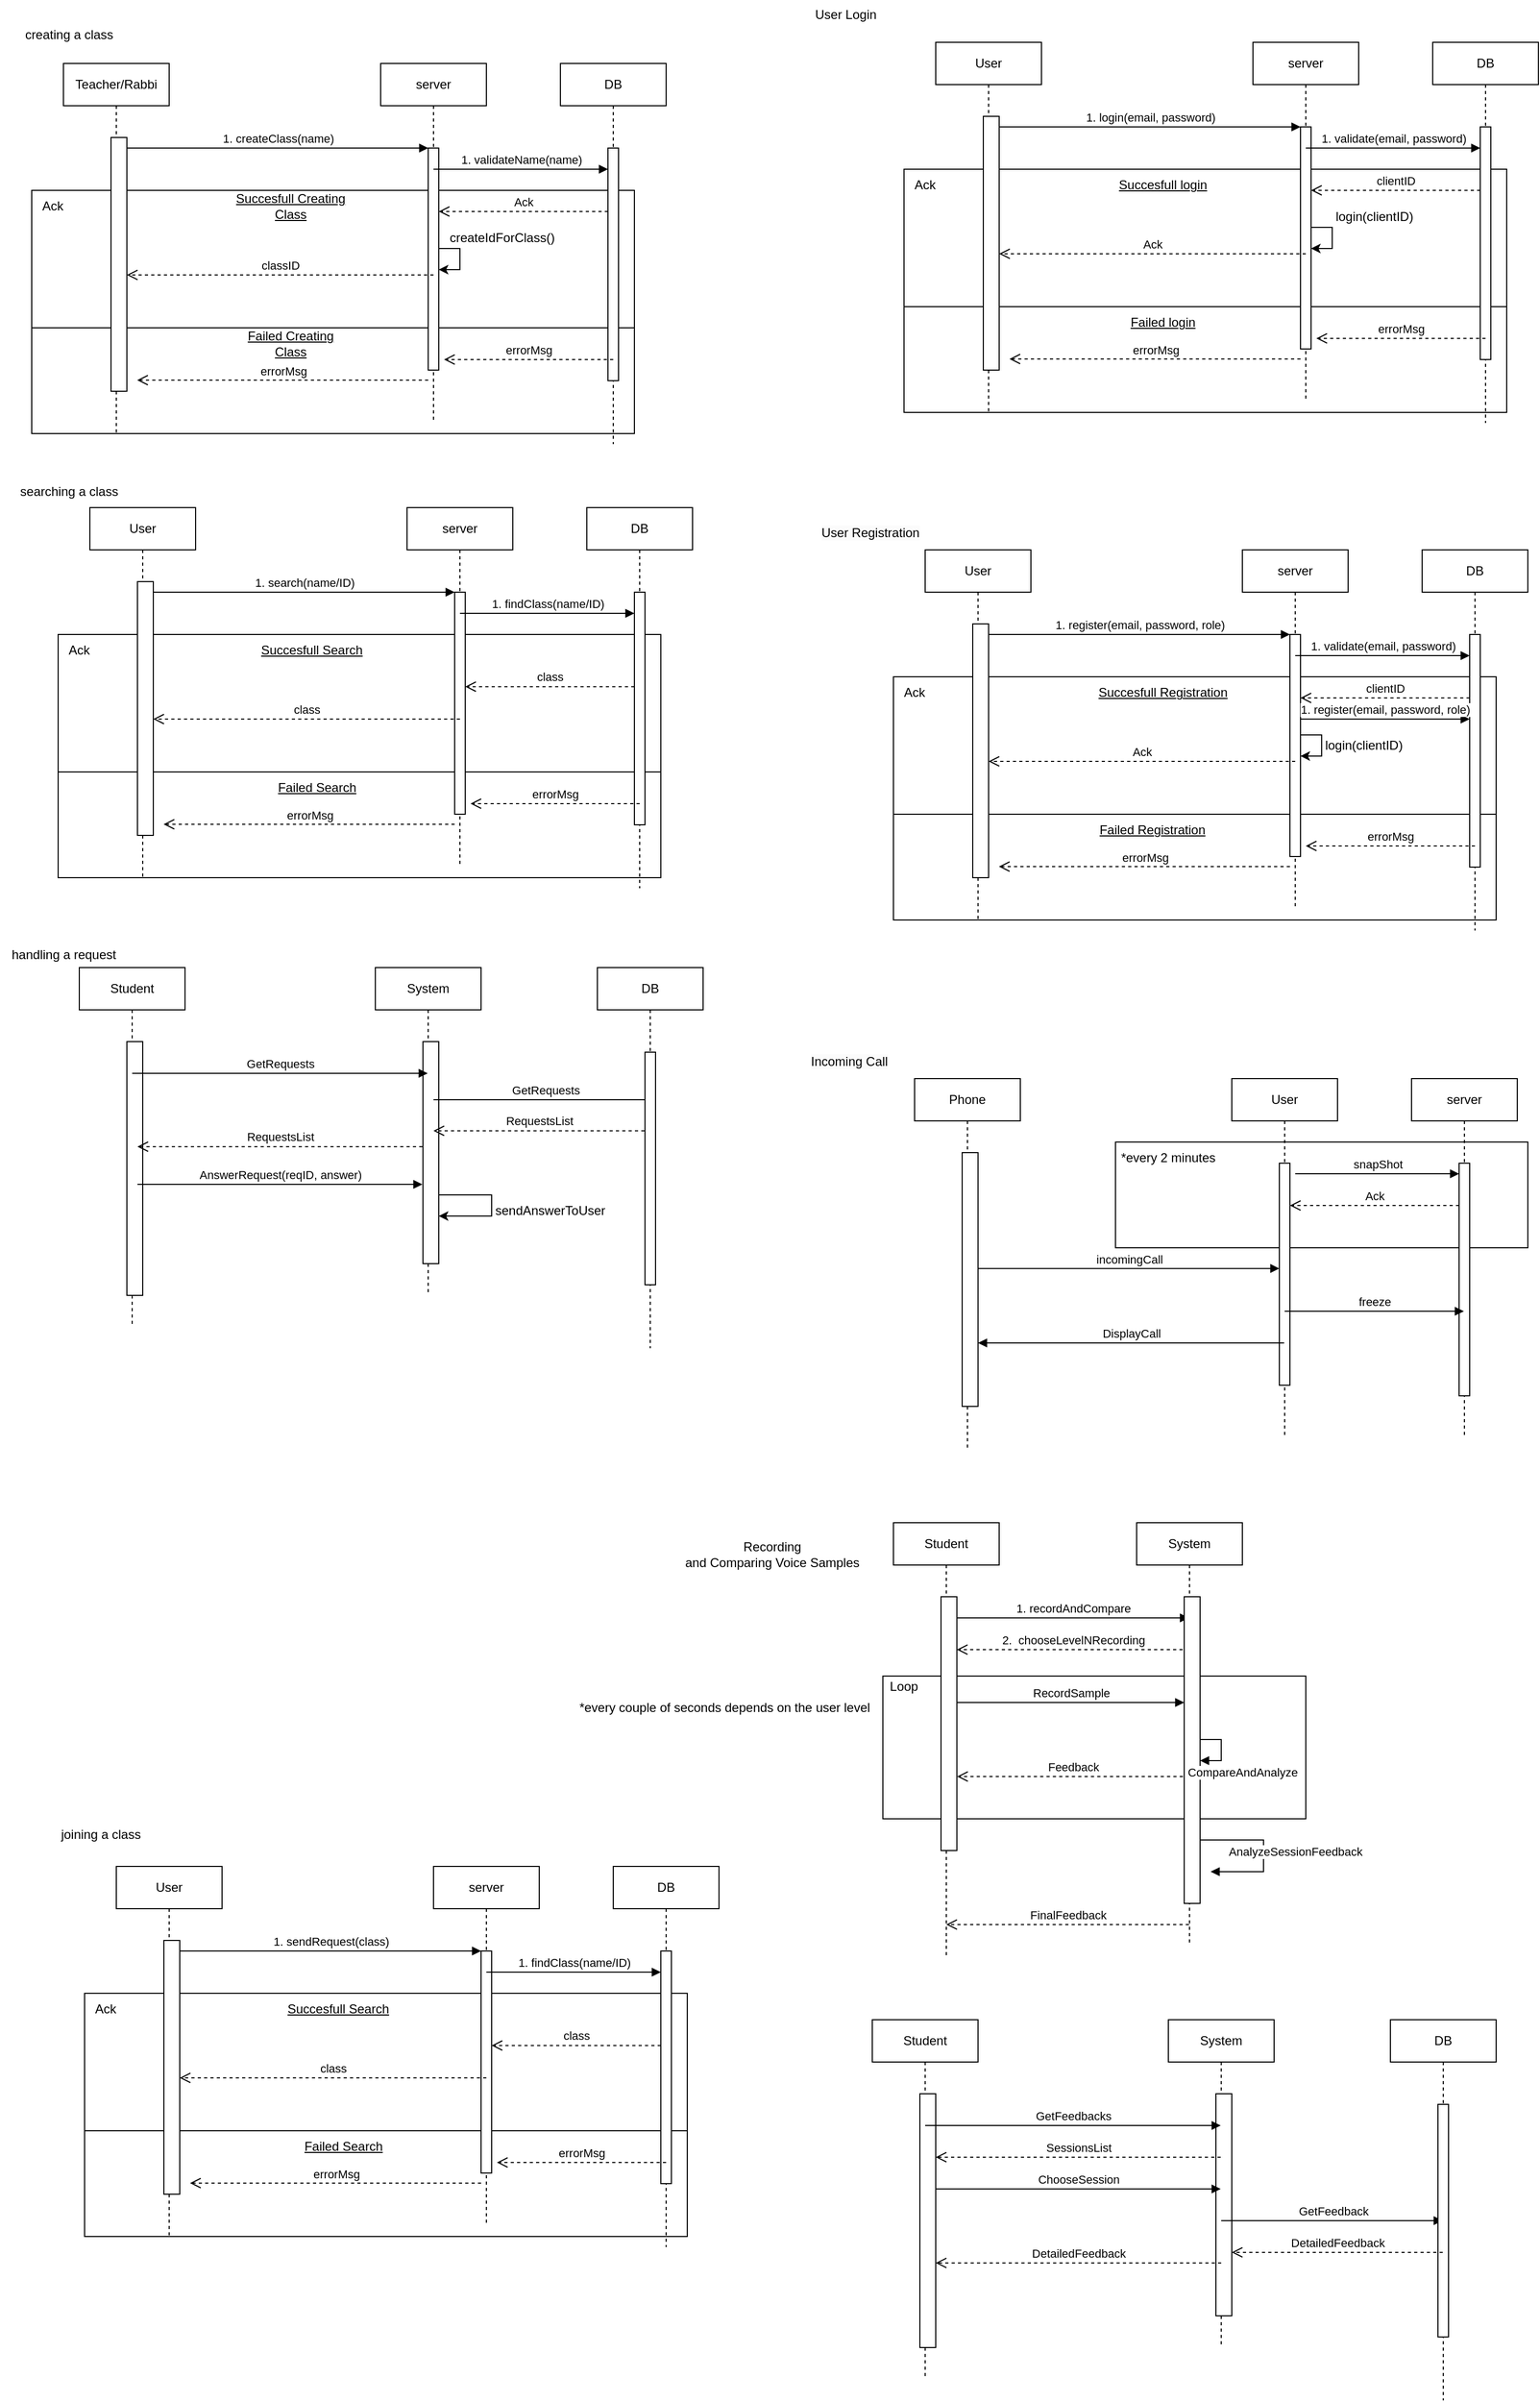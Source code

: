 <mxfile version="23.0.2" type="device">
  <diagram name="Page-1" id="2YBvvXClWsGukQMizWep">
    <mxGraphModel dx="2463" dy="776" grid="1" gridSize="10" guides="1" tooltips="1" connect="1" arrows="1" fold="1" page="1" pageScale="1" pageWidth="850" pageHeight="1100" math="0" shadow="0">
      <root>
        <mxCell id="0" />
        <mxCell id="1" parent="0" />
        <mxCell id="mgE-LHDEuEIPtLl88l7N-12" value="" style="rounded=0;whiteSpace=wrap;html=1;" parent="1" vertex="1">
          <mxGeometry x="-10" y="1585" width="400" height="135" as="geometry" />
        </mxCell>
        <mxCell id="Uiv5kVRZpSyaVhB4euI4-112" value="" style="rounded=0;whiteSpace=wrap;html=1;" parent="1" vertex="1">
          <mxGeometry x="210" y="1080" width="390" height="100" as="geometry" />
        </mxCell>
        <mxCell id="Uiv5kVRZpSyaVhB4euI4-25" value="" style="rounded=0;whiteSpace=wrap;html=1;" parent="1" vertex="1">
          <mxGeometry x="10" y="290" width="570" height="100" as="geometry" />
        </mxCell>
        <mxCell id="Uiv5kVRZpSyaVhB4euI4-23" value="" style="rounded=0;whiteSpace=wrap;html=1;" parent="1" vertex="1">
          <mxGeometry x="10" y="160" width="570" height="130" as="geometry" />
        </mxCell>
        <mxCell id="aM9ryv3xv72pqoxQDRHE-1" value="User" style="shape=umlLifeline;perimeter=lifelinePerimeter;whiteSpace=wrap;html=1;container=0;dropTarget=0;collapsible=0;recursiveResize=0;outlineConnect=0;portConstraint=eastwest;newEdgeStyle={&quot;edgeStyle&quot;:&quot;elbowEdgeStyle&quot;,&quot;elbow&quot;:&quot;vertical&quot;,&quot;curved&quot;:0,&quot;rounded&quot;:0};" parent="1" vertex="1">
          <mxGeometry x="40" y="40" width="100" height="350" as="geometry" />
        </mxCell>
        <mxCell id="aM9ryv3xv72pqoxQDRHE-2" value="" style="html=1;points=[];perimeter=orthogonalPerimeter;outlineConnect=0;targetShapes=umlLifeline;portConstraint=eastwest;newEdgeStyle={&quot;edgeStyle&quot;:&quot;elbowEdgeStyle&quot;,&quot;elbow&quot;:&quot;vertical&quot;,&quot;curved&quot;:0,&quot;rounded&quot;:0};" parent="aM9ryv3xv72pqoxQDRHE-1" vertex="1">
          <mxGeometry x="45" y="70" width="15" height="240" as="geometry" />
        </mxCell>
        <mxCell id="aM9ryv3xv72pqoxQDRHE-5" value="server" style="shape=umlLifeline;perimeter=lifelinePerimeter;whiteSpace=wrap;html=1;container=0;dropTarget=0;collapsible=0;recursiveResize=0;outlineConnect=0;portConstraint=eastwest;newEdgeStyle={&quot;edgeStyle&quot;:&quot;elbowEdgeStyle&quot;,&quot;elbow&quot;:&quot;vertical&quot;,&quot;curved&quot;:0,&quot;rounded&quot;:0};" parent="1" vertex="1">
          <mxGeometry x="340" y="40" width="100" height="340" as="geometry" />
        </mxCell>
        <mxCell id="aM9ryv3xv72pqoxQDRHE-6" value="" style="html=1;points=[];perimeter=orthogonalPerimeter;outlineConnect=0;targetShapes=umlLifeline;portConstraint=eastwest;newEdgeStyle={&quot;edgeStyle&quot;:&quot;elbowEdgeStyle&quot;,&quot;elbow&quot;:&quot;vertical&quot;,&quot;curved&quot;:0,&quot;rounded&quot;:0};" parent="aM9ryv3xv72pqoxQDRHE-5" vertex="1">
          <mxGeometry x="45" y="80" width="10" height="210" as="geometry" />
        </mxCell>
        <mxCell id="Uiv5kVRZpSyaVhB4euI4-7" value="" style="endArrow=classic;html=1;rounded=0;" parent="aM9ryv3xv72pqoxQDRHE-5" source="aM9ryv3xv72pqoxQDRHE-6" target="aM9ryv3xv72pqoxQDRHE-6" edge="1">
          <mxGeometry width="50" height="50" relative="1" as="geometry">
            <mxPoint x="40" y="170" as="sourcePoint" />
            <mxPoint x="90" y="120" as="targetPoint" />
          </mxGeometry>
        </mxCell>
        <mxCell id="aM9ryv3xv72pqoxQDRHE-7" value="1. login(email, password)" style="html=1;verticalAlign=bottom;endArrow=block;edgeStyle=elbowEdgeStyle;elbow=vertical;curved=0;rounded=0;" parent="1" source="aM9ryv3xv72pqoxQDRHE-2" target="aM9ryv3xv72pqoxQDRHE-6" edge="1">
          <mxGeometry relative="1" as="geometry">
            <mxPoint x="195" y="130" as="sourcePoint" />
            <Array as="points">
              <mxPoint x="180" y="120" />
            </Array>
          </mxGeometry>
        </mxCell>
        <mxCell id="aM9ryv3xv72pqoxQDRHE-8" value="Ack" style="html=1;verticalAlign=bottom;endArrow=open;dashed=1;endSize=8;edgeStyle=elbowEdgeStyle;elbow=vertical;curved=0;rounded=0;" parent="1" edge="1">
          <mxGeometry relative="1" as="geometry">
            <mxPoint x="100" y="240" as="targetPoint" />
            <Array as="points">
              <mxPoint x="195" y="240" />
            </Array>
            <mxPoint x="390" y="240" as="sourcePoint" />
          </mxGeometry>
        </mxCell>
        <mxCell id="Uiv5kVRZpSyaVhB4euI4-1" value="User Login" style="text;strokeColor=none;fillColor=none;spacingLeft=4;spacingRight=4;overflow=hidden;rotatable=0;points=[[0,0.5],[1,0.5]];portConstraint=eastwest;fontSize=12;whiteSpace=wrap;html=1;" parent="1" vertex="1">
          <mxGeometry x="-80" width="80" height="30" as="geometry" />
        </mxCell>
        <mxCell id="Uiv5kVRZpSyaVhB4euI4-2" value="DB" style="shape=umlLifeline;perimeter=lifelinePerimeter;whiteSpace=wrap;html=1;container=0;dropTarget=0;collapsible=0;recursiveResize=0;outlineConnect=0;portConstraint=eastwest;newEdgeStyle={&quot;edgeStyle&quot;:&quot;elbowEdgeStyle&quot;,&quot;elbow&quot;:&quot;vertical&quot;,&quot;curved&quot;:0,&quot;rounded&quot;:0};" parent="1" vertex="1">
          <mxGeometry x="510" y="40" width="100" height="360" as="geometry" />
        </mxCell>
        <mxCell id="Uiv5kVRZpSyaVhB4euI4-3" value="" style="html=1;points=[];perimeter=orthogonalPerimeter;outlineConnect=0;targetShapes=umlLifeline;portConstraint=eastwest;newEdgeStyle={&quot;edgeStyle&quot;:&quot;elbowEdgeStyle&quot;,&quot;elbow&quot;:&quot;vertical&quot;,&quot;curved&quot;:0,&quot;rounded&quot;:0};" parent="Uiv5kVRZpSyaVhB4euI4-2" vertex="1">
          <mxGeometry x="45" y="80" width="10" height="220" as="geometry" />
        </mxCell>
        <mxCell id="Uiv5kVRZpSyaVhB4euI4-4" value="1. validate(email, password)" style="html=1;verticalAlign=bottom;endArrow=block;edgeStyle=elbowEdgeStyle;elbow=vertical;curved=0;rounded=0;" parent="1" source="aM9ryv3xv72pqoxQDRHE-5" target="Uiv5kVRZpSyaVhB4euI4-3" edge="1">
          <mxGeometry relative="1" as="geometry">
            <mxPoint x="410" y="140" as="sourcePoint" />
            <Array as="points">
              <mxPoint x="495" y="140" />
            </Array>
            <mxPoint x="700" y="140" as="targetPoint" />
          </mxGeometry>
        </mxCell>
        <mxCell id="Uiv5kVRZpSyaVhB4euI4-8" value="login(clientID)" style="text;html=1;strokeColor=none;fillColor=none;align=center;verticalAlign=middle;whiteSpace=wrap;rounded=0;" parent="1" vertex="1">
          <mxGeometry x="425" y="190" width="60" height="30" as="geometry" />
        </mxCell>
        <mxCell id="Uiv5kVRZpSyaVhB4euI4-9" value="clientID" style="html=1;verticalAlign=bottom;endArrow=open;dashed=1;endSize=8;edgeStyle=elbowEdgeStyle;elbow=vertical;curved=0;rounded=0;" parent="1" source="Uiv5kVRZpSyaVhB4euI4-3" target="aM9ryv3xv72pqoxQDRHE-6" edge="1">
          <mxGeometry relative="1" as="geometry">
            <mxPoint x="645" y="180" as="targetPoint" />
            <Array as="points">
              <mxPoint x="440" y="180" />
            </Array>
            <mxPoint x="360" y="180" as="sourcePoint" />
          </mxGeometry>
        </mxCell>
        <mxCell id="Uiv5kVRZpSyaVhB4euI4-24" value="Ack" style="text;html=1;strokeColor=none;fillColor=none;align=center;verticalAlign=middle;whiteSpace=wrap;rounded=0;" parent="1" vertex="1">
          <mxGeometry y="160" width="60" height="30" as="geometry" />
        </mxCell>
        <mxCell id="Uiv5kVRZpSyaVhB4euI4-26" value="&lt;u&gt;Succesfull login&lt;/u&gt;" style="text;html=1;strokeColor=none;fillColor=none;align=center;verticalAlign=middle;whiteSpace=wrap;rounded=0;" parent="1" vertex="1">
          <mxGeometry x="200" y="160" width="110" height="30" as="geometry" />
        </mxCell>
        <mxCell id="Uiv5kVRZpSyaVhB4euI4-27" value="&lt;u&gt;Failed login&lt;/u&gt;" style="text;html=1;strokeColor=none;fillColor=none;align=center;verticalAlign=middle;whiteSpace=wrap;rounded=0;" parent="1" vertex="1">
          <mxGeometry x="200" y="290" width="110" height="30" as="geometry" />
        </mxCell>
        <mxCell id="Uiv5kVRZpSyaVhB4euI4-28" value="errorMsg" style="html=1;verticalAlign=bottom;endArrow=open;dashed=1;endSize=8;edgeStyle=elbowEdgeStyle;elbow=vertical;curved=0;rounded=0;" parent="1" edge="1">
          <mxGeometry relative="1" as="geometry">
            <mxPoint x="400" y="320" as="targetPoint" />
            <Array as="points">
              <mxPoint x="445" y="320" />
            </Array>
            <mxPoint x="560" y="320" as="sourcePoint" />
          </mxGeometry>
        </mxCell>
        <mxCell id="Uiv5kVRZpSyaVhB4euI4-29" value="errorMsg" style="html=1;verticalAlign=bottom;endArrow=open;dashed=1;endSize=8;edgeStyle=elbowEdgeStyle;elbow=vertical;curved=0;rounded=0;entryX=0.175;entryY=0.495;entryDx=0;entryDy=0;entryPerimeter=0;" parent="1" target="Uiv5kVRZpSyaVhB4euI4-25" edge="1">
          <mxGeometry relative="1" as="geometry">
            <mxPoint x="225" y="339.5" as="targetPoint" />
            <Array as="points">
              <mxPoint x="270" y="339.5" />
            </Array>
            <mxPoint x="385" y="339.5" as="sourcePoint" />
          </mxGeometry>
        </mxCell>
        <mxCell id="Uiv5kVRZpSyaVhB4euI4-49" value="" style="rounded=0;whiteSpace=wrap;html=1;" parent="1" vertex="1">
          <mxGeometry y="770" width="570" height="100" as="geometry" />
        </mxCell>
        <mxCell id="Uiv5kVRZpSyaVhB4euI4-50" value="" style="rounded=0;whiteSpace=wrap;html=1;" parent="1" vertex="1">
          <mxGeometry y="640" width="570" height="130" as="geometry" />
        </mxCell>
        <mxCell id="Uiv5kVRZpSyaVhB4euI4-51" value="User" style="shape=umlLifeline;perimeter=lifelinePerimeter;whiteSpace=wrap;html=1;container=0;dropTarget=0;collapsible=0;recursiveResize=0;outlineConnect=0;portConstraint=eastwest;newEdgeStyle={&quot;edgeStyle&quot;:&quot;elbowEdgeStyle&quot;,&quot;elbow&quot;:&quot;vertical&quot;,&quot;curved&quot;:0,&quot;rounded&quot;:0};" parent="1" vertex="1">
          <mxGeometry x="30" y="520" width="100" height="350" as="geometry" />
        </mxCell>
        <mxCell id="Uiv5kVRZpSyaVhB4euI4-52" value="" style="html=1;points=[];perimeter=orthogonalPerimeter;outlineConnect=0;targetShapes=umlLifeline;portConstraint=eastwest;newEdgeStyle={&quot;edgeStyle&quot;:&quot;elbowEdgeStyle&quot;,&quot;elbow&quot;:&quot;vertical&quot;,&quot;curved&quot;:0,&quot;rounded&quot;:0};" parent="Uiv5kVRZpSyaVhB4euI4-51" vertex="1">
          <mxGeometry x="45" y="70" width="15" height="240" as="geometry" />
        </mxCell>
        <mxCell id="Uiv5kVRZpSyaVhB4euI4-53" value="server" style="shape=umlLifeline;perimeter=lifelinePerimeter;whiteSpace=wrap;html=1;container=0;dropTarget=0;collapsible=0;recursiveResize=0;outlineConnect=0;portConstraint=eastwest;newEdgeStyle={&quot;edgeStyle&quot;:&quot;elbowEdgeStyle&quot;,&quot;elbow&quot;:&quot;vertical&quot;,&quot;curved&quot;:0,&quot;rounded&quot;:0};" parent="1" vertex="1">
          <mxGeometry x="330" y="520" width="100" height="340" as="geometry" />
        </mxCell>
        <mxCell id="Uiv5kVRZpSyaVhB4euI4-54" value="" style="html=1;points=[];perimeter=orthogonalPerimeter;outlineConnect=0;targetShapes=umlLifeline;portConstraint=eastwest;newEdgeStyle={&quot;edgeStyle&quot;:&quot;elbowEdgeStyle&quot;,&quot;elbow&quot;:&quot;vertical&quot;,&quot;curved&quot;:0,&quot;rounded&quot;:0};" parent="Uiv5kVRZpSyaVhB4euI4-53" vertex="1">
          <mxGeometry x="45" y="80" width="10" height="210" as="geometry" />
        </mxCell>
        <mxCell id="Uiv5kVRZpSyaVhB4euI4-55" value="" style="endArrow=classic;html=1;rounded=0;" parent="Uiv5kVRZpSyaVhB4euI4-53" source="Uiv5kVRZpSyaVhB4euI4-54" target="Uiv5kVRZpSyaVhB4euI4-54" edge="1">
          <mxGeometry width="50" height="50" relative="1" as="geometry">
            <mxPoint x="40" y="170" as="sourcePoint" />
            <mxPoint x="90" y="120" as="targetPoint" />
          </mxGeometry>
        </mxCell>
        <mxCell id="Uiv5kVRZpSyaVhB4euI4-56" value="1. register(email, password, role)" style="html=1;verticalAlign=bottom;endArrow=block;edgeStyle=elbowEdgeStyle;elbow=vertical;curved=0;rounded=0;" parent="1" source="Uiv5kVRZpSyaVhB4euI4-52" target="Uiv5kVRZpSyaVhB4euI4-54" edge="1">
          <mxGeometry relative="1" as="geometry">
            <mxPoint x="185" y="610" as="sourcePoint" />
            <Array as="points">
              <mxPoint x="170" y="600" />
            </Array>
          </mxGeometry>
        </mxCell>
        <mxCell id="Uiv5kVRZpSyaVhB4euI4-57" value="Ack" style="html=1;verticalAlign=bottom;endArrow=open;dashed=1;endSize=8;edgeStyle=elbowEdgeStyle;elbow=vertical;curved=0;rounded=0;" parent="1" edge="1">
          <mxGeometry relative="1" as="geometry">
            <mxPoint x="90" y="720" as="targetPoint" />
            <Array as="points">
              <mxPoint x="185" y="720" />
            </Array>
            <mxPoint x="380" y="720" as="sourcePoint" />
          </mxGeometry>
        </mxCell>
        <mxCell id="Uiv5kVRZpSyaVhB4euI4-58" value="DB" style="shape=umlLifeline;perimeter=lifelinePerimeter;whiteSpace=wrap;html=1;container=0;dropTarget=0;collapsible=0;recursiveResize=0;outlineConnect=0;portConstraint=eastwest;newEdgeStyle={&quot;edgeStyle&quot;:&quot;elbowEdgeStyle&quot;,&quot;elbow&quot;:&quot;vertical&quot;,&quot;curved&quot;:0,&quot;rounded&quot;:0};" parent="1" vertex="1">
          <mxGeometry x="500" y="520" width="100" height="360" as="geometry" />
        </mxCell>
        <mxCell id="Uiv5kVRZpSyaVhB4euI4-59" value="" style="html=1;points=[];perimeter=orthogonalPerimeter;outlineConnect=0;targetShapes=umlLifeline;portConstraint=eastwest;newEdgeStyle={&quot;edgeStyle&quot;:&quot;elbowEdgeStyle&quot;,&quot;elbow&quot;:&quot;vertical&quot;,&quot;curved&quot;:0,&quot;rounded&quot;:0};" parent="Uiv5kVRZpSyaVhB4euI4-58" vertex="1">
          <mxGeometry x="45" y="80" width="10" height="220" as="geometry" />
        </mxCell>
        <mxCell id="Uiv5kVRZpSyaVhB4euI4-60" value="1. validate(email, password)" style="html=1;verticalAlign=bottom;endArrow=block;edgeStyle=elbowEdgeStyle;elbow=vertical;curved=0;rounded=0;" parent="1" source="Uiv5kVRZpSyaVhB4euI4-53" target="Uiv5kVRZpSyaVhB4euI4-59" edge="1">
          <mxGeometry relative="1" as="geometry">
            <mxPoint x="400" y="620" as="sourcePoint" />
            <Array as="points">
              <mxPoint x="485" y="620" />
            </Array>
            <mxPoint x="690" y="620" as="targetPoint" />
          </mxGeometry>
        </mxCell>
        <mxCell id="Uiv5kVRZpSyaVhB4euI4-61" value="login(clientID)" style="text;html=1;strokeColor=none;fillColor=none;align=center;verticalAlign=middle;whiteSpace=wrap;rounded=0;" parent="1" vertex="1">
          <mxGeometry x="415" y="690" width="60" height="30" as="geometry" />
        </mxCell>
        <mxCell id="Uiv5kVRZpSyaVhB4euI4-62" value="clientID" style="html=1;verticalAlign=bottom;endArrow=open;dashed=1;endSize=8;edgeStyle=elbowEdgeStyle;elbow=vertical;curved=0;rounded=0;" parent="1" source="Uiv5kVRZpSyaVhB4euI4-59" target="Uiv5kVRZpSyaVhB4euI4-54" edge="1">
          <mxGeometry relative="1" as="geometry">
            <mxPoint x="635" y="660" as="targetPoint" />
            <Array as="points">
              <mxPoint x="430" y="660" />
            </Array>
            <mxPoint x="350" y="660" as="sourcePoint" />
          </mxGeometry>
        </mxCell>
        <mxCell id="Uiv5kVRZpSyaVhB4euI4-63" value="Ack" style="text;html=1;strokeColor=none;fillColor=none;align=center;verticalAlign=middle;whiteSpace=wrap;rounded=0;" parent="1" vertex="1">
          <mxGeometry x="-10" y="640" width="60" height="30" as="geometry" />
        </mxCell>
        <mxCell id="Uiv5kVRZpSyaVhB4euI4-64" value="&lt;u&gt;Succesfull Registration&lt;/u&gt;" style="text;html=1;strokeColor=none;fillColor=none;align=center;verticalAlign=middle;whiteSpace=wrap;rounded=0;" parent="1" vertex="1">
          <mxGeometry x="190" y="640" width="130" height="30" as="geometry" />
        </mxCell>
        <mxCell id="Uiv5kVRZpSyaVhB4euI4-65" value="&lt;u&gt;Failed&amp;nbsp;&lt;/u&gt;&lt;u style=&quot;border-color: var(--border-color);&quot;&gt;Registration&lt;/u&gt;" style="text;html=1;strokeColor=none;fillColor=none;align=center;verticalAlign=middle;whiteSpace=wrap;rounded=0;" parent="1" vertex="1">
          <mxGeometry x="190" y="770" width="110" height="30" as="geometry" />
        </mxCell>
        <mxCell id="Uiv5kVRZpSyaVhB4euI4-66" value="errorMsg" style="html=1;verticalAlign=bottom;endArrow=open;dashed=1;endSize=8;edgeStyle=elbowEdgeStyle;elbow=vertical;curved=0;rounded=0;" parent="1" edge="1">
          <mxGeometry relative="1" as="geometry">
            <mxPoint x="390" y="800" as="targetPoint" />
            <Array as="points">
              <mxPoint x="435" y="800" />
            </Array>
            <mxPoint x="550" y="800" as="sourcePoint" />
          </mxGeometry>
        </mxCell>
        <mxCell id="Uiv5kVRZpSyaVhB4euI4-67" value="errorMsg" style="html=1;verticalAlign=bottom;endArrow=open;dashed=1;endSize=8;edgeStyle=elbowEdgeStyle;elbow=vertical;curved=0;rounded=0;entryX=0.175;entryY=0.495;entryDx=0;entryDy=0;entryPerimeter=0;" parent="1" target="Uiv5kVRZpSyaVhB4euI4-49" edge="1">
          <mxGeometry relative="1" as="geometry">
            <mxPoint x="215" y="819.5" as="targetPoint" />
            <Array as="points">
              <mxPoint x="260" y="819.5" />
            </Array>
            <mxPoint x="375" y="819.5" as="sourcePoint" />
          </mxGeometry>
        </mxCell>
        <mxCell id="Uiv5kVRZpSyaVhB4euI4-68" value="&lt;span style=&quot;color: rgb(0, 0, 0); font-family: Helvetica; font-size: 12px; font-style: normal; font-variant-ligatures: normal; font-variant-caps: normal; font-weight: 400; letter-spacing: normal; orphans: 2; text-align: left; text-indent: 0px; text-transform: none; widows: 2; word-spacing: 0px; -webkit-text-stroke-width: 0px; background-color: rgb(251, 251, 251); text-decoration-thickness: initial; text-decoration-style: initial; text-decoration-color: initial; float: none; display: inline !important;&quot;&gt;User Registration&lt;/span&gt;" style="text;whiteSpace=wrap;html=1;" parent="1" vertex="1">
          <mxGeometry x="-70" y="490" width="110" height="40" as="geometry" />
        </mxCell>
        <mxCell id="Uiv5kVRZpSyaVhB4euI4-69" value="1. register(email, password, role)" style="html=1;verticalAlign=bottom;endArrow=block;edgeStyle=elbowEdgeStyle;elbow=vertical;curved=0;rounded=0;" parent="1" source="Uiv5kVRZpSyaVhB4euI4-54" target="Uiv5kVRZpSyaVhB4euI4-59" edge="1">
          <mxGeometry relative="1" as="geometry">
            <mxPoint x="410" y="680" as="sourcePoint" />
            <Array as="points">
              <mxPoint x="460" y="680" />
            </Array>
            <mxPoint x="520" y="680" as="targetPoint" />
          </mxGeometry>
        </mxCell>
        <mxCell id="Uiv5kVRZpSyaVhB4euI4-93" value="Phone" style="shape=umlLifeline;perimeter=lifelinePerimeter;whiteSpace=wrap;html=1;container=0;dropTarget=0;collapsible=0;recursiveResize=0;outlineConnect=0;portConstraint=eastwest;newEdgeStyle={&quot;edgeStyle&quot;:&quot;elbowEdgeStyle&quot;,&quot;elbow&quot;:&quot;vertical&quot;,&quot;curved&quot;:0,&quot;rounded&quot;:0};" parent="1" vertex="1">
          <mxGeometry x="20" y="1020" width="100" height="350" as="geometry" />
        </mxCell>
        <mxCell id="Uiv5kVRZpSyaVhB4euI4-94" value="" style="html=1;points=[];perimeter=orthogonalPerimeter;outlineConnect=0;targetShapes=umlLifeline;portConstraint=eastwest;newEdgeStyle={&quot;edgeStyle&quot;:&quot;elbowEdgeStyle&quot;,&quot;elbow&quot;:&quot;vertical&quot;,&quot;curved&quot;:0,&quot;rounded&quot;:0};" parent="Uiv5kVRZpSyaVhB4euI4-93" vertex="1">
          <mxGeometry x="45" y="70" width="15" height="240" as="geometry" />
        </mxCell>
        <mxCell id="Uiv5kVRZpSyaVhB4euI4-95" value="User" style="shape=umlLifeline;perimeter=lifelinePerimeter;whiteSpace=wrap;html=1;container=0;dropTarget=0;collapsible=0;recursiveResize=0;outlineConnect=0;portConstraint=eastwest;newEdgeStyle={&quot;edgeStyle&quot;:&quot;elbowEdgeStyle&quot;,&quot;elbow&quot;:&quot;vertical&quot;,&quot;curved&quot;:0,&quot;rounded&quot;:0};" parent="1" vertex="1">
          <mxGeometry x="320" y="1020" width="100" height="340" as="geometry" />
        </mxCell>
        <mxCell id="Uiv5kVRZpSyaVhB4euI4-96" value="" style="html=1;points=[];perimeter=orthogonalPerimeter;outlineConnect=0;targetShapes=umlLifeline;portConstraint=eastwest;newEdgeStyle={&quot;edgeStyle&quot;:&quot;elbowEdgeStyle&quot;,&quot;elbow&quot;:&quot;vertical&quot;,&quot;curved&quot;:0,&quot;rounded&quot;:0};" parent="Uiv5kVRZpSyaVhB4euI4-95" vertex="1">
          <mxGeometry x="45" y="80" width="10" height="210" as="geometry" />
        </mxCell>
        <mxCell id="Uiv5kVRZpSyaVhB4euI4-98" value="incomingCall" style="html=1;verticalAlign=bottom;endArrow=block;edgeStyle=elbowEdgeStyle;elbow=vertical;curved=0;rounded=0;" parent="1" edge="1">
          <mxGeometry relative="1" as="geometry">
            <mxPoint x="80" y="1199.58" as="sourcePoint" />
            <Array as="points">
              <mxPoint x="160" y="1199.58" />
            </Array>
            <mxPoint x="365" y="1199.58" as="targetPoint" />
            <mxPoint as="offset" />
          </mxGeometry>
        </mxCell>
        <mxCell id="Uiv5kVRZpSyaVhB4euI4-100" value="server" style="shape=umlLifeline;perimeter=lifelinePerimeter;whiteSpace=wrap;html=1;container=0;dropTarget=0;collapsible=0;recursiveResize=0;outlineConnect=0;portConstraint=eastwest;newEdgeStyle={&quot;edgeStyle&quot;:&quot;elbowEdgeStyle&quot;,&quot;elbow&quot;:&quot;vertical&quot;,&quot;curved&quot;:0,&quot;rounded&quot;:0};" parent="1" vertex="1">
          <mxGeometry x="490" y="1020" width="100" height="340" as="geometry" />
        </mxCell>
        <mxCell id="Uiv5kVRZpSyaVhB4euI4-101" value="" style="html=1;points=[];perimeter=orthogonalPerimeter;outlineConnect=0;targetShapes=umlLifeline;portConstraint=eastwest;newEdgeStyle={&quot;edgeStyle&quot;:&quot;elbowEdgeStyle&quot;,&quot;elbow&quot;:&quot;vertical&quot;,&quot;curved&quot;:0,&quot;rounded&quot;:0};" parent="Uiv5kVRZpSyaVhB4euI4-100" vertex="1">
          <mxGeometry x="45" y="80" width="10" height="220" as="geometry" />
        </mxCell>
        <mxCell id="Uiv5kVRZpSyaVhB4euI4-110" value="&lt;span style=&quot;color: rgb(0, 0, 0); font-family: Helvetica; font-size: 12px; font-style: normal; font-variant-ligatures: normal; font-variant-caps: normal; font-weight: 400; letter-spacing: normal; orphans: 2; text-align: left; text-indent: 0px; text-transform: none; widows: 2; word-spacing: 0px; -webkit-text-stroke-width: 0px; background-color: rgb(251, 251, 251); text-decoration-thickness: initial; text-decoration-style: initial; text-decoration-color: initial; float: none; display: inline !important;&quot;&gt;Incoming Call&lt;/span&gt;" style="text;whiteSpace=wrap;html=1;" parent="1" vertex="1">
          <mxGeometry x="-80" y="990" width="110" height="40" as="geometry" />
        </mxCell>
        <mxCell id="Uiv5kVRZpSyaVhB4euI4-113" value="*every 2 minutes" style="text;html=1;strokeColor=none;fillColor=none;align=center;verticalAlign=middle;whiteSpace=wrap;rounded=0;" parent="1" vertex="1">
          <mxGeometry x="210" y="1080" width="100" height="30" as="geometry" />
        </mxCell>
        <mxCell id="Uiv5kVRZpSyaVhB4euI4-114" value="snapShot" style="html=1;verticalAlign=bottom;endArrow=block;edgeStyle=elbowEdgeStyle;elbow=vertical;curved=0;rounded=0;" parent="1" target="Uiv5kVRZpSyaVhB4euI4-101" edge="1">
          <mxGeometry relative="1" as="geometry">
            <mxPoint x="380" y="1110" as="sourcePoint" />
            <Array as="points">
              <mxPoint x="535" y="1110" />
            </Array>
            <mxPoint x="740" y="1110" as="targetPoint" />
            <mxPoint as="offset" />
          </mxGeometry>
        </mxCell>
        <mxCell id="Uiv5kVRZpSyaVhB4euI4-115" value="Ack" style="html=1;verticalAlign=bottom;endArrow=open;dashed=1;endSize=8;edgeStyle=elbowEdgeStyle;elbow=vertical;curved=0;rounded=0;" parent="1" source="Uiv5kVRZpSyaVhB4euI4-101" target="Uiv5kVRZpSyaVhB4euI4-96" edge="1">
          <mxGeometry relative="1" as="geometry">
            <mxPoint x="252.38" y="1140" as="targetPoint" />
            <Array as="points">
              <mxPoint x="412.63" y="1140" />
            </Array>
            <mxPoint x="527.63" y="1140" as="sourcePoint" />
          </mxGeometry>
        </mxCell>
        <mxCell id="Uiv5kVRZpSyaVhB4euI4-116" value="freeze" style="html=1;verticalAlign=bottom;endArrow=block;edgeStyle=elbowEdgeStyle;elbow=vertical;curved=0;rounded=0;" parent="1" source="Uiv5kVRZpSyaVhB4euI4-95" target="Uiv5kVRZpSyaVhB4euI4-100" edge="1">
          <mxGeometry relative="1" as="geometry">
            <mxPoint x="397.5" y="1240" as="sourcePoint" />
            <Array as="points">
              <mxPoint x="477.5" y="1240" />
            </Array>
            <mxPoint x="682.5" y="1240" as="targetPoint" />
            <mxPoint as="offset" />
          </mxGeometry>
        </mxCell>
        <mxCell id="Uiv5kVRZpSyaVhB4euI4-117" value="DisplayCall" style="html=1;verticalAlign=bottom;endArrow=block;edgeStyle=elbowEdgeStyle;elbow=vertical;curved=0;rounded=0;" parent="1" source="Uiv5kVRZpSyaVhB4euI4-95" target="Uiv5kVRZpSyaVhB4euI4-94" edge="1">
          <mxGeometry relative="1" as="geometry">
            <mxPoint x="70" y="1400" as="sourcePoint" />
            <Array as="points">
              <mxPoint x="210" y="1270" />
            </Array>
            <mxPoint x="355" y="1400" as="targetPoint" />
            <mxPoint as="offset" />
          </mxGeometry>
        </mxCell>
        <mxCell id="mgE-LHDEuEIPtLl88l7N-8" value="1. recordAndCompare" style="html=1;verticalAlign=bottom;endArrow=block;curved=0;rounded=0;" parent="1" edge="1">
          <mxGeometry width="80" relative="1" as="geometry">
            <mxPoint x="60" y="1530" as="sourcePoint" />
            <mxPoint x="279.5" y="1530" as="targetPoint" />
          </mxGeometry>
        </mxCell>
        <mxCell id="mgE-LHDEuEIPtLl88l7N-10" value="2.&amp;nbsp; chooseLevelNRecording" style="html=1;verticalAlign=bottom;endArrow=open;dashed=1;endSize=8;curved=0;rounded=0;" parent="1" edge="1">
          <mxGeometry relative="1" as="geometry">
            <mxPoint x="279.5" y="1560" as="sourcePoint" />
            <mxPoint x="60" y="1560" as="targetPoint" />
          </mxGeometry>
        </mxCell>
        <mxCell id="mgE-LHDEuEIPtLl88l7N-13" value="Loop" style="text;html=1;strokeColor=none;fillColor=none;align=center;verticalAlign=middle;whiteSpace=wrap;rounded=0;" parent="1" vertex="1">
          <mxGeometry x="-20" y="1580" width="60" height="30" as="geometry" />
        </mxCell>
        <mxCell id="mgE-LHDEuEIPtLl88l7N-14" value="RecordSample" style="html=1;verticalAlign=bottom;endArrow=block;curved=0;rounded=0;" parent="1" edge="1">
          <mxGeometry width="80" relative="1" as="geometry">
            <mxPoint x="60" y="1610" as="sourcePoint" />
            <mxPoint x="275" y="1610" as="targetPoint" />
          </mxGeometry>
        </mxCell>
        <mxCell id="mgE-LHDEuEIPtLl88l7N-16" value="Feedback" style="html=1;verticalAlign=bottom;endArrow=open;dashed=1;endSize=8;curved=0;rounded=0;" parent="1" edge="1">
          <mxGeometry relative="1" as="geometry">
            <mxPoint x="279.75" y="1680" as="sourcePoint" />
            <mxPoint x="60.25" y="1680" as="targetPoint" />
          </mxGeometry>
        </mxCell>
        <mxCell id="mgE-LHDEuEIPtLl88l7N-3" value="System" style="shape=umlLifeline;perimeter=lifelinePerimeter;whiteSpace=wrap;html=1;container=0;dropTarget=0;collapsible=0;recursiveResize=0;outlineConnect=0;portConstraint=eastwest;newEdgeStyle={&quot;edgeStyle&quot;:&quot;elbowEdgeStyle&quot;,&quot;elbow&quot;:&quot;vertical&quot;,&quot;curved&quot;:0,&quot;rounded&quot;:0};" parent="1" vertex="1">
          <mxGeometry x="230" y="1440" width="100" height="400" as="geometry" />
        </mxCell>
        <mxCell id="mgE-LHDEuEIPtLl88l7N-4" value="" style="html=1;points=[];perimeter=orthogonalPerimeter;outlineConnect=0;targetShapes=umlLifeline;portConstraint=eastwest;newEdgeStyle={&quot;edgeStyle&quot;:&quot;elbowEdgeStyle&quot;,&quot;elbow&quot;:&quot;vertical&quot;,&quot;curved&quot;:0,&quot;rounded&quot;:0};" parent="mgE-LHDEuEIPtLl88l7N-3" vertex="1">
          <mxGeometry x="45" y="70" width="15" height="290" as="geometry" />
        </mxCell>
        <mxCell id="mgE-LHDEuEIPtLl88l7N-15" value="CompareAndAnalyze" style="html=1;verticalAlign=bottom;endArrow=block;curved=0;rounded=0;" parent="mgE-LHDEuEIPtLl88l7N-3" source="mgE-LHDEuEIPtLl88l7N-4" target="mgE-LHDEuEIPtLl88l7N-4" edge="1">
          <mxGeometry x="0.333" y="28" width="80" relative="1" as="geometry">
            <mxPoint x="60" y="190" as="sourcePoint" />
            <mxPoint x="220" y="190" as="targetPoint" />
            <mxPoint x="20" y="-8" as="offset" />
          </mxGeometry>
        </mxCell>
        <mxCell id="mgE-LHDEuEIPtLl88l7N-1" value="Student" style="shape=umlLifeline;perimeter=lifelinePerimeter;whiteSpace=wrap;html=1;container=0;dropTarget=0;collapsible=0;recursiveResize=0;outlineConnect=0;portConstraint=eastwest;newEdgeStyle={&quot;edgeStyle&quot;:&quot;elbowEdgeStyle&quot;,&quot;elbow&quot;:&quot;vertical&quot;,&quot;curved&quot;:0,&quot;rounded&quot;:0};" parent="1" vertex="1">
          <mxGeometry y="1440" width="100" height="410" as="geometry" />
        </mxCell>
        <mxCell id="mgE-LHDEuEIPtLl88l7N-2" value="" style="html=1;points=[];perimeter=orthogonalPerimeter;outlineConnect=0;targetShapes=umlLifeline;portConstraint=eastwest;newEdgeStyle={&quot;edgeStyle&quot;:&quot;elbowEdgeStyle&quot;,&quot;elbow&quot;:&quot;vertical&quot;,&quot;curved&quot;:0,&quot;rounded&quot;:0};" parent="mgE-LHDEuEIPtLl88l7N-1" vertex="1">
          <mxGeometry x="45" y="70" width="15" height="240" as="geometry" />
        </mxCell>
        <mxCell id="mgE-LHDEuEIPtLl88l7N-21" style="edgeStyle=orthogonalEdgeStyle;rounded=0;orthogonalLoop=1;jettySize=auto;html=1;exitX=0.5;exitY=1;exitDx=0;exitDy=0;" parent="1" source="mgE-LHDEuEIPtLl88l7N-12" target="mgE-LHDEuEIPtLl88l7N-12" edge="1">
          <mxGeometry relative="1" as="geometry" />
        </mxCell>
        <mxCell id="mgE-LHDEuEIPtLl88l7N-28" value="AnalyzeSessionFeedback" style="html=1;verticalAlign=bottom;endArrow=block;curved=0;rounded=0;" parent="1" source="mgE-LHDEuEIPtLl88l7N-4" edge="1">
          <mxGeometry x="0.143" y="30" width="80" relative="1" as="geometry">
            <mxPoint x="350" y="1770" as="sourcePoint" />
            <mxPoint x="300" y="1770" as="targetPoint" />
            <Array as="points">
              <mxPoint x="350" y="1740" />
              <mxPoint x="350" y="1770" />
              <mxPoint x="330" y="1770" />
            </Array>
            <mxPoint as="offset" />
          </mxGeometry>
        </mxCell>
        <mxCell id="mgE-LHDEuEIPtLl88l7N-29" value="FinalFeedback" style="html=1;verticalAlign=bottom;endArrow=open;dashed=1;endSize=8;curved=0;rounded=0;" parent="1" source="mgE-LHDEuEIPtLl88l7N-3" edge="1">
          <mxGeometry relative="1" as="geometry">
            <mxPoint x="269.5" y="1820" as="sourcePoint" />
            <mxPoint x="50" y="1820" as="targetPoint" />
          </mxGeometry>
        </mxCell>
        <mxCell id="mgE-LHDEuEIPtLl88l7N-30" value="*every couple of seconds depends on the user level" style="text;html=1;align=center;verticalAlign=middle;resizable=0;points=[];autosize=1;strokeColor=none;fillColor=none;" parent="1" vertex="1">
          <mxGeometry x="-310" y="1600" width="300" height="30" as="geometry" />
        </mxCell>
        <mxCell id="mgE-LHDEuEIPtLl88l7N-31" value="Recording&lt;br/&gt;and Comparing Voice Samples" style="text;html=1;align=center;verticalAlign=middle;resizable=0;points=[];autosize=1;strokeColor=none;fillColor=none;" parent="1" vertex="1">
          <mxGeometry x="-210" y="1450" width="190" height="40" as="geometry" />
        </mxCell>
        <mxCell id="mgE-LHDEuEIPtLl88l7N-32" value="Student" style="shape=umlLifeline;perimeter=lifelinePerimeter;whiteSpace=wrap;html=1;container=0;dropTarget=0;collapsible=0;recursiveResize=0;outlineConnect=0;portConstraint=eastwest;newEdgeStyle={&quot;edgeStyle&quot;:&quot;elbowEdgeStyle&quot;,&quot;elbow&quot;:&quot;vertical&quot;,&quot;curved&quot;:0,&quot;rounded&quot;:0};" parent="1" vertex="1">
          <mxGeometry x="-20" y="1910" width="100" height="340" as="geometry" />
        </mxCell>
        <mxCell id="mgE-LHDEuEIPtLl88l7N-33" value="" style="html=1;points=[];perimeter=orthogonalPerimeter;outlineConnect=0;targetShapes=umlLifeline;portConstraint=eastwest;newEdgeStyle={&quot;edgeStyle&quot;:&quot;elbowEdgeStyle&quot;,&quot;elbow&quot;:&quot;vertical&quot;,&quot;curved&quot;:0,&quot;rounded&quot;:0};" parent="mgE-LHDEuEIPtLl88l7N-32" vertex="1">
          <mxGeometry x="45" y="70" width="15" height="240" as="geometry" />
        </mxCell>
        <mxCell id="mgE-LHDEuEIPtLl88l7N-34" value="System" style="shape=umlLifeline;perimeter=lifelinePerimeter;whiteSpace=wrap;html=1;container=0;dropTarget=0;collapsible=0;recursiveResize=0;outlineConnect=0;portConstraint=eastwest;newEdgeStyle={&quot;edgeStyle&quot;:&quot;elbowEdgeStyle&quot;,&quot;elbow&quot;:&quot;vertical&quot;,&quot;curved&quot;:0,&quot;rounded&quot;:0};" parent="1" vertex="1">
          <mxGeometry x="260" y="1910" width="100" height="310" as="geometry" />
        </mxCell>
        <mxCell id="mgE-LHDEuEIPtLl88l7N-35" value="" style="html=1;points=[];perimeter=orthogonalPerimeter;outlineConnect=0;targetShapes=umlLifeline;portConstraint=eastwest;newEdgeStyle={&quot;edgeStyle&quot;:&quot;elbowEdgeStyle&quot;,&quot;elbow&quot;:&quot;vertical&quot;,&quot;curved&quot;:0,&quot;rounded&quot;:0};" parent="mgE-LHDEuEIPtLl88l7N-34" vertex="1">
          <mxGeometry x="45" y="70" width="15" height="210" as="geometry" />
        </mxCell>
        <mxCell id="mgE-LHDEuEIPtLl88l7N-37" value="GetFeedbacks" style="html=1;verticalAlign=bottom;endArrow=block;curved=0;rounded=0;" parent="1" target="mgE-LHDEuEIPtLl88l7N-34" edge="1">
          <mxGeometry width="80" relative="1" as="geometry">
            <mxPoint x="30" y="2010" as="sourcePoint" />
            <mxPoint x="225.5" y="2010" as="targetPoint" />
          </mxGeometry>
        </mxCell>
        <mxCell id="mgE-LHDEuEIPtLl88l7N-38" value="SessionsList" style="html=1;verticalAlign=bottom;endArrow=open;dashed=1;endSize=8;curved=0;rounded=0;" parent="1" source="mgE-LHDEuEIPtLl88l7N-34" edge="1">
          <mxGeometry relative="1" as="geometry">
            <mxPoint x="270" y="2040" as="sourcePoint" />
            <mxPoint x="40" y="2040" as="targetPoint" />
          </mxGeometry>
        </mxCell>
        <mxCell id="mgE-LHDEuEIPtLl88l7N-39" value="ChooseSession" style="html=1;verticalAlign=bottom;endArrow=block;curved=0;rounded=0;" parent="1" target="mgE-LHDEuEIPtLl88l7N-34" edge="1">
          <mxGeometry width="80" relative="1" as="geometry">
            <mxPoint x="40" y="2070" as="sourcePoint" />
            <mxPoint x="280" y="2070" as="targetPoint" />
          </mxGeometry>
        </mxCell>
        <mxCell id="mgE-LHDEuEIPtLl88l7N-51" value="GetFeedback" style="html=1;verticalAlign=bottom;endArrow=block;curved=0;rounded=0;" parent="1" target="mgE-LHDEuEIPtLl88l7N-53" edge="1">
          <mxGeometry x="0.006" width="80" relative="1" as="geometry">
            <mxPoint x="310" y="2100" as="sourcePoint" />
            <mxPoint x="490" y="2100" as="targetPoint" />
            <mxPoint as="offset" />
          </mxGeometry>
        </mxCell>
        <mxCell id="mgE-LHDEuEIPtLl88l7N-52" value="DetailedFeedback" style="html=1;verticalAlign=bottom;endArrow=open;dashed=1;endSize=8;curved=0;rounded=0;" parent="1" edge="1">
          <mxGeometry relative="1" as="geometry">
            <mxPoint x="310" y="2140" as="sourcePoint" />
            <mxPoint x="40" y="2140" as="targetPoint" />
          </mxGeometry>
        </mxCell>
        <mxCell id="mgE-LHDEuEIPtLl88l7N-53" value="DB" style="shape=umlLifeline;perimeter=lifelinePerimeter;whiteSpace=wrap;html=1;container=0;dropTarget=0;collapsible=0;recursiveResize=0;outlineConnect=0;portConstraint=eastwest;newEdgeStyle={&quot;edgeStyle&quot;:&quot;elbowEdgeStyle&quot;,&quot;elbow&quot;:&quot;vertical&quot;,&quot;curved&quot;:0,&quot;rounded&quot;:0};" parent="1" vertex="1">
          <mxGeometry x="470" y="1910" width="100" height="360" as="geometry" />
        </mxCell>
        <mxCell id="mgE-LHDEuEIPtLl88l7N-54" value="" style="html=1;points=[];perimeter=orthogonalPerimeter;outlineConnect=0;targetShapes=umlLifeline;portConstraint=eastwest;newEdgeStyle={&quot;edgeStyle&quot;:&quot;elbowEdgeStyle&quot;,&quot;elbow&quot;:&quot;vertical&quot;,&quot;curved&quot;:0,&quot;rounded&quot;:0};" parent="mgE-LHDEuEIPtLl88l7N-53" vertex="1">
          <mxGeometry x="45" y="80" width="10" height="220" as="geometry" />
        </mxCell>
        <mxCell id="mgE-LHDEuEIPtLl88l7N-55" value="DetailedFeedback" style="html=1;verticalAlign=bottom;endArrow=open;dashed=1;endSize=8;curved=0;rounded=0;" parent="1" edge="1">
          <mxGeometry relative="1" as="geometry">
            <mxPoint x="519.5" y="2130" as="sourcePoint" />
            <mxPoint x="320" y="2130" as="targetPoint" />
          </mxGeometry>
        </mxCell>
        <mxCell id="2Jf7o6wFnGI737Oco6ms-1" value="creating a class" style="text;html=1;align=center;verticalAlign=middle;resizable=0;points=[];autosize=1;strokeColor=none;fillColor=none;" vertex="1" parent="1">
          <mxGeometry x="-835" y="18" width="110" height="30" as="geometry" />
        </mxCell>
        <mxCell id="2Jf7o6wFnGI737Oco6ms-2" value="searching a class" style="text;html=1;align=center;verticalAlign=middle;resizable=0;points=[];autosize=1;strokeColor=none;fillColor=none;" vertex="1" parent="1">
          <mxGeometry x="-840" y="450" width="120" height="30" as="geometry" />
        </mxCell>
        <mxCell id="2Jf7o6wFnGI737Oco6ms-3" value="joining a class" style="text;html=1;align=center;verticalAlign=middle;resizable=0;points=[];autosize=1;strokeColor=none;fillColor=none;" vertex="1" parent="1">
          <mxGeometry x="-825" y="360" width="100" height="30" as="geometry" />
        </mxCell>
        <mxCell id="2Jf7o6wFnGI737Oco6ms-4" value="" style="rounded=0;whiteSpace=wrap;html=1;" vertex="1" parent="1">
          <mxGeometry x="-815" y="310" width="570" height="100" as="geometry" />
        </mxCell>
        <mxCell id="2Jf7o6wFnGI737Oco6ms-5" value="" style="rounded=0;whiteSpace=wrap;html=1;" vertex="1" parent="1">
          <mxGeometry x="-815" y="180" width="570" height="130" as="geometry" />
        </mxCell>
        <mxCell id="2Jf7o6wFnGI737Oco6ms-6" value="Teacher/Rabbi" style="shape=umlLifeline;perimeter=lifelinePerimeter;whiteSpace=wrap;html=1;container=0;dropTarget=0;collapsible=0;recursiveResize=0;outlineConnect=0;portConstraint=eastwest;newEdgeStyle={&quot;edgeStyle&quot;:&quot;elbowEdgeStyle&quot;,&quot;elbow&quot;:&quot;vertical&quot;,&quot;curved&quot;:0,&quot;rounded&quot;:0};" vertex="1" parent="1">
          <mxGeometry x="-785" y="60" width="100" height="350" as="geometry" />
        </mxCell>
        <mxCell id="2Jf7o6wFnGI737Oco6ms-7" value="" style="html=1;points=[];perimeter=orthogonalPerimeter;outlineConnect=0;targetShapes=umlLifeline;portConstraint=eastwest;newEdgeStyle={&quot;edgeStyle&quot;:&quot;elbowEdgeStyle&quot;,&quot;elbow&quot;:&quot;vertical&quot;,&quot;curved&quot;:0,&quot;rounded&quot;:0};" vertex="1" parent="2Jf7o6wFnGI737Oco6ms-6">
          <mxGeometry x="45" y="70" width="15" height="240" as="geometry" />
        </mxCell>
        <mxCell id="2Jf7o6wFnGI737Oco6ms-8" value="server" style="shape=umlLifeline;perimeter=lifelinePerimeter;whiteSpace=wrap;html=1;container=0;dropTarget=0;collapsible=0;recursiveResize=0;outlineConnect=0;portConstraint=eastwest;newEdgeStyle={&quot;edgeStyle&quot;:&quot;elbowEdgeStyle&quot;,&quot;elbow&quot;:&quot;vertical&quot;,&quot;curved&quot;:0,&quot;rounded&quot;:0};" vertex="1" parent="1">
          <mxGeometry x="-485" y="60" width="100" height="340" as="geometry" />
        </mxCell>
        <mxCell id="2Jf7o6wFnGI737Oco6ms-9" value="" style="html=1;points=[];perimeter=orthogonalPerimeter;outlineConnect=0;targetShapes=umlLifeline;portConstraint=eastwest;newEdgeStyle={&quot;edgeStyle&quot;:&quot;elbowEdgeStyle&quot;,&quot;elbow&quot;:&quot;vertical&quot;,&quot;curved&quot;:0,&quot;rounded&quot;:0};" vertex="1" parent="2Jf7o6wFnGI737Oco6ms-8">
          <mxGeometry x="45" y="80" width="10" height="210" as="geometry" />
        </mxCell>
        <mxCell id="2Jf7o6wFnGI737Oco6ms-10" value="" style="endArrow=classic;html=1;rounded=0;" edge="1" parent="2Jf7o6wFnGI737Oco6ms-8" source="2Jf7o6wFnGI737Oco6ms-9" target="2Jf7o6wFnGI737Oco6ms-9">
          <mxGeometry width="50" height="50" relative="1" as="geometry">
            <mxPoint x="40" y="170" as="sourcePoint" />
            <mxPoint x="90" y="120" as="targetPoint" />
          </mxGeometry>
        </mxCell>
        <mxCell id="2Jf7o6wFnGI737Oco6ms-11" value="1. createClass(name)" style="html=1;verticalAlign=bottom;endArrow=block;edgeStyle=elbowEdgeStyle;elbow=vertical;curved=0;rounded=0;" edge="1" parent="1" source="2Jf7o6wFnGI737Oco6ms-7" target="2Jf7o6wFnGI737Oco6ms-9">
          <mxGeometry relative="1" as="geometry">
            <mxPoint x="-630" y="150" as="sourcePoint" />
            <Array as="points">
              <mxPoint x="-645" y="140" />
            </Array>
            <mxPoint as="offset" />
          </mxGeometry>
        </mxCell>
        <mxCell id="2Jf7o6wFnGI737Oco6ms-12" value="classID" style="html=1;verticalAlign=bottom;endArrow=open;dashed=1;endSize=8;edgeStyle=elbowEdgeStyle;elbow=vertical;curved=0;rounded=0;" edge="1" parent="1">
          <mxGeometry relative="1" as="geometry">
            <mxPoint x="-725" y="260" as="targetPoint" />
            <Array as="points">
              <mxPoint x="-630" y="260" />
            </Array>
            <mxPoint x="-435" y="260" as="sourcePoint" />
          </mxGeometry>
        </mxCell>
        <mxCell id="2Jf7o6wFnGI737Oco6ms-13" value="DB" style="shape=umlLifeline;perimeter=lifelinePerimeter;whiteSpace=wrap;html=1;container=0;dropTarget=0;collapsible=0;recursiveResize=0;outlineConnect=0;portConstraint=eastwest;newEdgeStyle={&quot;edgeStyle&quot;:&quot;elbowEdgeStyle&quot;,&quot;elbow&quot;:&quot;vertical&quot;,&quot;curved&quot;:0,&quot;rounded&quot;:0};" vertex="1" parent="1">
          <mxGeometry x="-315" y="60" width="100" height="360" as="geometry" />
        </mxCell>
        <mxCell id="2Jf7o6wFnGI737Oco6ms-14" value="" style="html=1;points=[];perimeter=orthogonalPerimeter;outlineConnect=0;targetShapes=umlLifeline;portConstraint=eastwest;newEdgeStyle={&quot;edgeStyle&quot;:&quot;elbowEdgeStyle&quot;,&quot;elbow&quot;:&quot;vertical&quot;,&quot;curved&quot;:0,&quot;rounded&quot;:0};" vertex="1" parent="2Jf7o6wFnGI737Oco6ms-13">
          <mxGeometry x="45" y="80" width="10" height="220" as="geometry" />
        </mxCell>
        <mxCell id="2Jf7o6wFnGI737Oco6ms-15" value="1. validateName(name)" style="html=1;verticalAlign=bottom;endArrow=block;edgeStyle=elbowEdgeStyle;elbow=vertical;curved=0;rounded=0;" edge="1" parent="1" source="2Jf7o6wFnGI737Oco6ms-8" target="2Jf7o6wFnGI737Oco6ms-14">
          <mxGeometry relative="1" as="geometry">
            <mxPoint x="-415" y="160" as="sourcePoint" />
            <Array as="points">
              <mxPoint x="-330" y="160" />
            </Array>
            <mxPoint x="-125" y="160" as="targetPoint" />
          </mxGeometry>
        </mxCell>
        <mxCell id="2Jf7o6wFnGI737Oco6ms-16" value="createIdForClass()" style="text;html=1;strokeColor=none;fillColor=none;align=center;verticalAlign=middle;whiteSpace=wrap;rounded=0;" vertex="1" parent="1">
          <mxGeometry x="-400" y="210" width="60" height="30" as="geometry" />
        </mxCell>
        <mxCell id="2Jf7o6wFnGI737Oco6ms-17" value="Ack" style="html=1;verticalAlign=bottom;endArrow=open;dashed=1;endSize=8;edgeStyle=elbowEdgeStyle;elbow=vertical;curved=0;rounded=0;" edge="1" parent="1" source="2Jf7o6wFnGI737Oco6ms-14" target="2Jf7o6wFnGI737Oco6ms-9">
          <mxGeometry relative="1" as="geometry">
            <mxPoint x="-180" y="200" as="targetPoint" />
            <Array as="points">
              <mxPoint x="-385" y="200" />
            </Array>
            <mxPoint x="-465" y="200" as="sourcePoint" />
          </mxGeometry>
        </mxCell>
        <mxCell id="2Jf7o6wFnGI737Oco6ms-18" value="Ack" style="text;html=1;strokeColor=none;fillColor=none;align=center;verticalAlign=middle;whiteSpace=wrap;rounded=0;" vertex="1" parent="1">
          <mxGeometry x="-825" y="180" width="60" height="30" as="geometry" />
        </mxCell>
        <mxCell id="2Jf7o6wFnGI737Oco6ms-19" value="&lt;u&gt;Succesfull Creating Class&lt;/u&gt;" style="text;html=1;strokeColor=none;fillColor=none;align=center;verticalAlign=middle;whiteSpace=wrap;rounded=0;" vertex="1" parent="1">
          <mxGeometry x="-625" y="180" width="110" height="30" as="geometry" />
        </mxCell>
        <mxCell id="2Jf7o6wFnGI737Oco6ms-20" value="&lt;u&gt;Failed Creating Class&lt;/u&gt;" style="text;html=1;strokeColor=none;fillColor=none;align=center;verticalAlign=middle;whiteSpace=wrap;rounded=0;" vertex="1" parent="1">
          <mxGeometry x="-625" y="310" width="110" height="30" as="geometry" />
        </mxCell>
        <mxCell id="2Jf7o6wFnGI737Oco6ms-21" value="errorMsg" style="html=1;verticalAlign=bottom;endArrow=open;dashed=1;endSize=8;edgeStyle=elbowEdgeStyle;elbow=vertical;curved=0;rounded=0;" edge="1" parent="1">
          <mxGeometry relative="1" as="geometry">
            <mxPoint x="-425" y="340" as="targetPoint" />
            <Array as="points">
              <mxPoint x="-380" y="340" />
            </Array>
            <mxPoint x="-265" y="340" as="sourcePoint" />
          </mxGeometry>
        </mxCell>
        <mxCell id="2Jf7o6wFnGI737Oco6ms-22" value="errorMsg" style="html=1;verticalAlign=bottom;endArrow=open;dashed=1;endSize=8;edgeStyle=elbowEdgeStyle;elbow=vertical;curved=0;rounded=0;entryX=0.175;entryY=0.495;entryDx=0;entryDy=0;entryPerimeter=0;" edge="1" parent="1" target="2Jf7o6wFnGI737Oco6ms-4">
          <mxGeometry relative="1" as="geometry">
            <mxPoint x="-600" y="359.5" as="targetPoint" />
            <Array as="points">
              <mxPoint x="-555" y="359.5" />
            </Array>
            <mxPoint x="-440" y="359.5" as="sourcePoint" />
          </mxGeometry>
        </mxCell>
        <mxCell id="2Jf7o6wFnGI737Oco6ms-23" value="" style="rounded=0;whiteSpace=wrap;html=1;" vertex="1" parent="1">
          <mxGeometry x="-790" y="730" width="570" height="100" as="geometry" />
        </mxCell>
        <mxCell id="2Jf7o6wFnGI737Oco6ms-24" value="" style="rounded=0;whiteSpace=wrap;html=1;" vertex="1" parent="1">
          <mxGeometry x="-790" y="600" width="570" height="130" as="geometry" />
        </mxCell>
        <mxCell id="2Jf7o6wFnGI737Oco6ms-25" value="User" style="shape=umlLifeline;perimeter=lifelinePerimeter;whiteSpace=wrap;html=1;container=0;dropTarget=0;collapsible=0;recursiveResize=0;outlineConnect=0;portConstraint=eastwest;newEdgeStyle={&quot;edgeStyle&quot;:&quot;elbowEdgeStyle&quot;,&quot;elbow&quot;:&quot;vertical&quot;,&quot;curved&quot;:0,&quot;rounded&quot;:0};" vertex="1" parent="1">
          <mxGeometry x="-760" y="480" width="100" height="350" as="geometry" />
        </mxCell>
        <mxCell id="2Jf7o6wFnGI737Oco6ms-26" value="" style="html=1;points=[];perimeter=orthogonalPerimeter;outlineConnect=0;targetShapes=umlLifeline;portConstraint=eastwest;newEdgeStyle={&quot;edgeStyle&quot;:&quot;elbowEdgeStyle&quot;,&quot;elbow&quot;:&quot;vertical&quot;,&quot;curved&quot;:0,&quot;rounded&quot;:0};" vertex="1" parent="2Jf7o6wFnGI737Oco6ms-25">
          <mxGeometry x="45" y="70" width="15" height="240" as="geometry" />
        </mxCell>
        <mxCell id="2Jf7o6wFnGI737Oco6ms-27" value="server" style="shape=umlLifeline;perimeter=lifelinePerimeter;whiteSpace=wrap;html=1;container=0;dropTarget=0;collapsible=0;recursiveResize=0;outlineConnect=0;portConstraint=eastwest;newEdgeStyle={&quot;edgeStyle&quot;:&quot;elbowEdgeStyle&quot;,&quot;elbow&quot;:&quot;vertical&quot;,&quot;curved&quot;:0,&quot;rounded&quot;:0};" vertex="1" parent="1">
          <mxGeometry x="-460" y="480" width="100" height="340" as="geometry" />
        </mxCell>
        <mxCell id="2Jf7o6wFnGI737Oco6ms-28" value="" style="html=1;points=[];perimeter=orthogonalPerimeter;outlineConnect=0;targetShapes=umlLifeline;portConstraint=eastwest;newEdgeStyle={&quot;edgeStyle&quot;:&quot;elbowEdgeStyle&quot;,&quot;elbow&quot;:&quot;vertical&quot;,&quot;curved&quot;:0,&quot;rounded&quot;:0};" vertex="1" parent="2Jf7o6wFnGI737Oco6ms-27">
          <mxGeometry x="45" y="80" width="10" height="210" as="geometry" />
        </mxCell>
        <mxCell id="2Jf7o6wFnGI737Oco6ms-30" value="1. search(name/ID)" style="html=1;verticalAlign=bottom;endArrow=block;edgeStyle=elbowEdgeStyle;elbow=vertical;curved=0;rounded=0;" edge="1" parent="1" source="2Jf7o6wFnGI737Oco6ms-26" target="2Jf7o6wFnGI737Oco6ms-28">
          <mxGeometry relative="1" as="geometry">
            <mxPoint x="-605" y="570" as="sourcePoint" />
            <Array as="points">
              <mxPoint x="-620" y="560" />
            </Array>
          </mxGeometry>
        </mxCell>
        <mxCell id="2Jf7o6wFnGI737Oco6ms-31" value="class" style="html=1;verticalAlign=bottom;endArrow=open;dashed=1;endSize=8;edgeStyle=elbowEdgeStyle;elbow=vertical;curved=0;rounded=0;" edge="1" parent="1">
          <mxGeometry relative="1" as="geometry">
            <mxPoint x="-700" y="680" as="targetPoint" />
            <Array as="points">
              <mxPoint x="-605" y="680" />
            </Array>
            <mxPoint x="-410" y="680" as="sourcePoint" />
          </mxGeometry>
        </mxCell>
        <mxCell id="2Jf7o6wFnGI737Oco6ms-32" value="DB" style="shape=umlLifeline;perimeter=lifelinePerimeter;whiteSpace=wrap;html=1;container=0;dropTarget=0;collapsible=0;recursiveResize=0;outlineConnect=0;portConstraint=eastwest;newEdgeStyle={&quot;edgeStyle&quot;:&quot;elbowEdgeStyle&quot;,&quot;elbow&quot;:&quot;vertical&quot;,&quot;curved&quot;:0,&quot;rounded&quot;:0};" vertex="1" parent="1">
          <mxGeometry x="-290" y="480" width="100" height="360" as="geometry" />
        </mxCell>
        <mxCell id="2Jf7o6wFnGI737Oco6ms-33" value="" style="html=1;points=[];perimeter=orthogonalPerimeter;outlineConnect=0;targetShapes=umlLifeline;portConstraint=eastwest;newEdgeStyle={&quot;edgeStyle&quot;:&quot;elbowEdgeStyle&quot;,&quot;elbow&quot;:&quot;vertical&quot;,&quot;curved&quot;:0,&quot;rounded&quot;:0};" vertex="1" parent="2Jf7o6wFnGI737Oco6ms-32">
          <mxGeometry x="45" y="80" width="10" height="220" as="geometry" />
        </mxCell>
        <mxCell id="2Jf7o6wFnGI737Oco6ms-34" value="1. findClass(name/ID)" style="html=1;verticalAlign=bottom;endArrow=block;edgeStyle=elbowEdgeStyle;elbow=horizontal;curved=0;rounded=0;" edge="1" parent="1" source="2Jf7o6wFnGI737Oco6ms-27" target="2Jf7o6wFnGI737Oco6ms-33">
          <mxGeometry relative="1" as="geometry">
            <mxPoint x="-390" y="580" as="sourcePoint" />
            <Array as="points">
              <mxPoint x="-305" y="580" />
            </Array>
            <mxPoint x="-100" y="580" as="targetPoint" />
          </mxGeometry>
        </mxCell>
        <mxCell id="2Jf7o6wFnGI737Oco6ms-36" value="class" style="html=1;verticalAlign=bottom;endArrow=open;dashed=1;endSize=8;edgeStyle=elbowEdgeStyle;elbow=vertical;curved=0;rounded=0;" edge="1" parent="1">
          <mxGeometry relative="1" as="geometry">
            <mxPoint x="-405" y="649.38" as="targetPoint" />
            <Array as="points">
              <mxPoint x="-360" y="649.38" />
            </Array>
            <mxPoint x="-245" y="649.38" as="sourcePoint" />
          </mxGeometry>
        </mxCell>
        <mxCell id="2Jf7o6wFnGI737Oco6ms-37" value="Ack" style="text;html=1;strokeColor=none;fillColor=none;align=center;verticalAlign=middle;whiteSpace=wrap;rounded=0;" vertex="1" parent="1">
          <mxGeometry x="-800" y="600" width="60" height="30" as="geometry" />
        </mxCell>
        <mxCell id="2Jf7o6wFnGI737Oco6ms-38" value="&lt;u&gt;Succesfull Search&lt;/u&gt;" style="text;html=1;strokeColor=none;fillColor=none;align=center;verticalAlign=middle;whiteSpace=wrap;rounded=0;" vertex="1" parent="1">
          <mxGeometry x="-615" y="600" width="130" height="30" as="geometry" />
        </mxCell>
        <mxCell id="2Jf7o6wFnGI737Oco6ms-39" value="&lt;u&gt;Failed Search&lt;/u&gt;" style="text;html=1;strokeColor=none;fillColor=none;align=center;verticalAlign=middle;whiteSpace=wrap;rounded=0;" vertex="1" parent="1">
          <mxGeometry x="-600" y="730" width="110" height="30" as="geometry" />
        </mxCell>
        <mxCell id="2Jf7o6wFnGI737Oco6ms-40" value="errorMsg" style="html=1;verticalAlign=bottom;endArrow=open;dashed=1;endSize=8;edgeStyle=elbowEdgeStyle;elbow=vertical;curved=0;rounded=0;" edge="1" parent="1">
          <mxGeometry relative="1" as="geometry">
            <mxPoint x="-400" y="760" as="targetPoint" />
            <Array as="points">
              <mxPoint x="-355" y="760" />
            </Array>
            <mxPoint x="-240" y="760" as="sourcePoint" />
          </mxGeometry>
        </mxCell>
        <mxCell id="2Jf7o6wFnGI737Oco6ms-41" value="errorMsg" style="html=1;verticalAlign=bottom;endArrow=open;dashed=1;endSize=8;edgeStyle=elbowEdgeStyle;elbow=vertical;curved=0;rounded=0;entryX=0.175;entryY=0.495;entryDx=0;entryDy=0;entryPerimeter=0;" edge="1" parent="1" target="2Jf7o6wFnGI737Oco6ms-23">
          <mxGeometry relative="1" as="geometry">
            <mxPoint x="-575" y="779.5" as="targetPoint" />
            <Array as="points">
              <mxPoint x="-530" y="779.5" />
            </Array>
            <mxPoint x="-415" y="779.5" as="sourcePoint" />
          </mxGeometry>
        </mxCell>
        <mxCell id="2Jf7o6wFnGI737Oco6ms-43" value="joining a class" style="text;html=1;align=center;verticalAlign=middle;resizable=0;points=[];autosize=1;strokeColor=none;fillColor=none;" vertex="1" parent="1">
          <mxGeometry x="-800" y="1720" width="100" height="30" as="geometry" />
        </mxCell>
        <mxCell id="2Jf7o6wFnGI737Oco6ms-44" value="" style="rounded=0;whiteSpace=wrap;html=1;" vertex="1" parent="1">
          <mxGeometry x="-765" y="2015" width="570" height="100" as="geometry" />
        </mxCell>
        <mxCell id="2Jf7o6wFnGI737Oco6ms-45" value="" style="rounded=0;whiteSpace=wrap;html=1;" vertex="1" parent="1">
          <mxGeometry x="-765" y="1885" width="570" height="130" as="geometry" />
        </mxCell>
        <mxCell id="2Jf7o6wFnGI737Oco6ms-46" value="User" style="shape=umlLifeline;perimeter=lifelinePerimeter;whiteSpace=wrap;html=1;container=0;dropTarget=0;collapsible=0;recursiveResize=0;outlineConnect=0;portConstraint=eastwest;newEdgeStyle={&quot;edgeStyle&quot;:&quot;elbowEdgeStyle&quot;,&quot;elbow&quot;:&quot;vertical&quot;,&quot;curved&quot;:0,&quot;rounded&quot;:0};" vertex="1" parent="1">
          <mxGeometry x="-735" y="1765" width="100" height="350" as="geometry" />
        </mxCell>
        <mxCell id="2Jf7o6wFnGI737Oco6ms-47" value="" style="html=1;points=[];perimeter=orthogonalPerimeter;outlineConnect=0;targetShapes=umlLifeline;portConstraint=eastwest;newEdgeStyle={&quot;edgeStyle&quot;:&quot;elbowEdgeStyle&quot;,&quot;elbow&quot;:&quot;vertical&quot;,&quot;curved&quot;:0,&quot;rounded&quot;:0};" vertex="1" parent="2Jf7o6wFnGI737Oco6ms-46">
          <mxGeometry x="45" y="70" width="15" height="240" as="geometry" />
        </mxCell>
        <mxCell id="2Jf7o6wFnGI737Oco6ms-48" value="server" style="shape=umlLifeline;perimeter=lifelinePerimeter;whiteSpace=wrap;html=1;container=0;dropTarget=0;collapsible=0;recursiveResize=0;outlineConnect=0;portConstraint=eastwest;newEdgeStyle={&quot;edgeStyle&quot;:&quot;elbowEdgeStyle&quot;,&quot;elbow&quot;:&quot;vertical&quot;,&quot;curved&quot;:0,&quot;rounded&quot;:0};" vertex="1" parent="1">
          <mxGeometry x="-435" y="1765" width="100" height="340" as="geometry" />
        </mxCell>
        <mxCell id="2Jf7o6wFnGI737Oco6ms-49" value="" style="html=1;points=[];perimeter=orthogonalPerimeter;outlineConnect=0;targetShapes=umlLifeline;portConstraint=eastwest;newEdgeStyle={&quot;edgeStyle&quot;:&quot;elbowEdgeStyle&quot;,&quot;elbow&quot;:&quot;vertical&quot;,&quot;curved&quot;:0,&quot;rounded&quot;:0};" vertex="1" parent="2Jf7o6wFnGI737Oco6ms-48">
          <mxGeometry x="45" y="80" width="10" height="210" as="geometry" />
        </mxCell>
        <mxCell id="2Jf7o6wFnGI737Oco6ms-50" value="1. sendRequest(class)" style="html=1;verticalAlign=bottom;endArrow=block;edgeStyle=elbowEdgeStyle;elbow=vertical;curved=0;rounded=0;" edge="1" parent="1" source="2Jf7o6wFnGI737Oco6ms-47" target="2Jf7o6wFnGI737Oco6ms-49">
          <mxGeometry relative="1" as="geometry">
            <mxPoint x="-580" y="1855" as="sourcePoint" />
            <Array as="points">
              <mxPoint x="-595" y="1845" />
            </Array>
          </mxGeometry>
        </mxCell>
        <mxCell id="2Jf7o6wFnGI737Oco6ms-51" value="class" style="html=1;verticalAlign=bottom;endArrow=open;dashed=1;endSize=8;edgeStyle=elbowEdgeStyle;elbow=vertical;curved=0;rounded=0;" edge="1" parent="1">
          <mxGeometry relative="1" as="geometry">
            <mxPoint x="-675" y="1965" as="targetPoint" />
            <Array as="points">
              <mxPoint x="-580" y="1965" />
            </Array>
            <mxPoint x="-385" y="1965" as="sourcePoint" />
          </mxGeometry>
        </mxCell>
        <mxCell id="2Jf7o6wFnGI737Oco6ms-52" value="DB" style="shape=umlLifeline;perimeter=lifelinePerimeter;whiteSpace=wrap;html=1;container=0;dropTarget=0;collapsible=0;recursiveResize=0;outlineConnect=0;portConstraint=eastwest;newEdgeStyle={&quot;edgeStyle&quot;:&quot;elbowEdgeStyle&quot;,&quot;elbow&quot;:&quot;vertical&quot;,&quot;curved&quot;:0,&quot;rounded&quot;:0};" vertex="1" parent="1">
          <mxGeometry x="-265" y="1765" width="100" height="360" as="geometry" />
        </mxCell>
        <mxCell id="2Jf7o6wFnGI737Oco6ms-53" value="" style="html=1;points=[];perimeter=orthogonalPerimeter;outlineConnect=0;targetShapes=umlLifeline;portConstraint=eastwest;newEdgeStyle={&quot;edgeStyle&quot;:&quot;elbowEdgeStyle&quot;,&quot;elbow&quot;:&quot;vertical&quot;,&quot;curved&quot;:0,&quot;rounded&quot;:0};" vertex="1" parent="2Jf7o6wFnGI737Oco6ms-52">
          <mxGeometry x="45" y="80" width="10" height="220" as="geometry" />
        </mxCell>
        <mxCell id="2Jf7o6wFnGI737Oco6ms-54" value="1. findClass(name/ID)" style="html=1;verticalAlign=bottom;endArrow=block;edgeStyle=elbowEdgeStyle;elbow=horizontal;curved=0;rounded=0;" edge="1" parent="1" source="2Jf7o6wFnGI737Oco6ms-48" target="2Jf7o6wFnGI737Oco6ms-53">
          <mxGeometry relative="1" as="geometry">
            <mxPoint x="-365" y="1865" as="sourcePoint" />
            <Array as="points">
              <mxPoint x="-280" y="1865" />
            </Array>
            <mxPoint x="-75" y="1865" as="targetPoint" />
          </mxGeometry>
        </mxCell>
        <mxCell id="2Jf7o6wFnGI737Oco6ms-55" value="class" style="html=1;verticalAlign=bottom;endArrow=open;dashed=1;endSize=8;edgeStyle=elbowEdgeStyle;elbow=vertical;curved=0;rounded=0;" edge="1" parent="1">
          <mxGeometry relative="1" as="geometry">
            <mxPoint x="-380" y="1934.38" as="targetPoint" />
            <Array as="points">
              <mxPoint x="-335" y="1934.38" />
            </Array>
            <mxPoint x="-220" y="1934.38" as="sourcePoint" />
          </mxGeometry>
        </mxCell>
        <mxCell id="2Jf7o6wFnGI737Oco6ms-56" value="Ack" style="text;html=1;strokeColor=none;fillColor=none;align=center;verticalAlign=middle;whiteSpace=wrap;rounded=0;" vertex="1" parent="1">
          <mxGeometry x="-775" y="1885" width="60" height="30" as="geometry" />
        </mxCell>
        <mxCell id="2Jf7o6wFnGI737Oco6ms-57" value="&lt;u&gt;Succesfull Search&lt;/u&gt;" style="text;html=1;strokeColor=none;fillColor=none;align=center;verticalAlign=middle;whiteSpace=wrap;rounded=0;" vertex="1" parent="1">
          <mxGeometry x="-590" y="1885" width="130" height="30" as="geometry" />
        </mxCell>
        <mxCell id="2Jf7o6wFnGI737Oco6ms-58" value="&lt;u&gt;Failed Search&lt;/u&gt;" style="text;html=1;strokeColor=none;fillColor=none;align=center;verticalAlign=middle;whiteSpace=wrap;rounded=0;" vertex="1" parent="1">
          <mxGeometry x="-575" y="2015" width="110" height="30" as="geometry" />
        </mxCell>
        <mxCell id="2Jf7o6wFnGI737Oco6ms-59" value="errorMsg" style="html=1;verticalAlign=bottom;endArrow=open;dashed=1;endSize=8;edgeStyle=elbowEdgeStyle;elbow=vertical;curved=0;rounded=0;" edge="1" parent="1">
          <mxGeometry relative="1" as="geometry">
            <mxPoint x="-375" y="2045" as="targetPoint" />
            <Array as="points">
              <mxPoint x="-330" y="2045" />
            </Array>
            <mxPoint x="-215" y="2045" as="sourcePoint" />
          </mxGeometry>
        </mxCell>
        <mxCell id="2Jf7o6wFnGI737Oco6ms-60" value="errorMsg" style="html=1;verticalAlign=bottom;endArrow=open;dashed=1;endSize=8;edgeStyle=elbowEdgeStyle;elbow=vertical;curved=0;rounded=0;entryX=0.175;entryY=0.495;entryDx=0;entryDy=0;entryPerimeter=0;" edge="1" parent="1" target="2Jf7o6wFnGI737Oco6ms-44">
          <mxGeometry relative="1" as="geometry">
            <mxPoint x="-550" y="2064.5" as="targetPoint" />
            <Array as="points">
              <mxPoint x="-505" y="2064.5" />
            </Array>
            <mxPoint x="-390" y="2064.5" as="sourcePoint" />
          </mxGeometry>
        </mxCell>
        <mxCell id="2Jf7o6wFnGI737Oco6ms-63" value="handling a request" style="text;html=1;align=center;verticalAlign=middle;resizable=0;points=[];autosize=1;strokeColor=none;fillColor=none;" vertex="1" parent="1">
          <mxGeometry x="-845" y="888" width="120" height="30" as="geometry" />
        </mxCell>
        <mxCell id="2Jf7o6wFnGI737Oco6ms-81" value="Student" style="shape=umlLifeline;perimeter=lifelinePerimeter;whiteSpace=wrap;html=1;container=0;dropTarget=0;collapsible=0;recursiveResize=0;outlineConnect=0;portConstraint=eastwest;newEdgeStyle={&quot;edgeStyle&quot;:&quot;elbowEdgeStyle&quot;,&quot;elbow&quot;:&quot;vertical&quot;,&quot;curved&quot;:0,&quot;rounded&quot;:0};" vertex="1" parent="1">
          <mxGeometry x="-770" y="915" width="100" height="340" as="geometry" />
        </mxCell>
        <mxCell id="2Jf7o6wFnGI737Oco6ms-82" value="" style="html=1;points=[];perimeter=orthogonalPerimeter;outlineConnect=0;targetShapes=umlLifeline;portConstraint=eastwest;newEdgeStyle={&quot;edgeStyle&quot;:&quot;elbowEdgeStyle&quot;,&quot;elbow&quot;:&quot;vertical&quot;,&quot;curved&quot;:0,&quot;rounded&quot;:0};" vertex="1" parent="2Jf7o6wFnGI737Oco6ms-81">
          <mxGeometry x="45" y="70" width="15" height="240" as="geometry" />
        </mxCell>
        <mxCell id="2Jf7o6wFnGI737Oco6ms-83" value="System" style="shape=umlLifeline;perimeter=lifelinePerimeter;whiteSpace=wrap;html=1;container=0;dropTarget=0;collapsible=0;recursiveResize=0;outlineConnect=0;portConstraint=eastwest;newEdgeStyle={&quot;edgeStyle&quot;:&quot;elbowEdgeStyle&quot;,&quot;elbow&quot;:&quot;vertical&quot;,&quot;curved&quot;:0,&quot;rounded&quot;:0};" vertex="1" parent="1">
          <mxGeometry x="-490" y="915" width="100" height="310" as="geometry" />
        </mxCell>
        <mxCell id="2Jf7o6wFnGI737Oco6ms-84" value="" style="html=1;points=[];perimeter=orthogonalPerimeter;outlineConnect=0;targetShapes=umlLifeline;portConstraint=eastwest;newEdgeStyle={&quot;edgeStyle&quot;:&quot;elbowEdgeStyle&quot;,&quot;elbow&quot;:&quot;vertical&quot;,&quot;curved&quot;:0,&quot;rounded&quot;:0};" vertex="1" parent="2Jf7o6wFnGI737Oco6ms-83">
          <mxGeometry x="45" y="70" width="15" height="210" as="geometry" />
        </mxCell>
        <mxCell id="2Jf7o6wFnGI737Oco6ms-96" value="" style="endArrow=classic;html=1;rounded=0;" edge="1" parent="2Jf7o6wFnGI737Oco6ms-83" source="2Jf7o6wFnGI737Oco6ms-84" target="2Jf7o6wFnGI737Oco6ms-84">
          <mxGeometry width="50" height="50" relative="1" as="geometry">
            <mxPoint x="65" y="215" as="sourcePoint" />
            <mxPoint x="110" y="275" as="targetPoint" />
            <Array as="points">
              <mxPoint x="110" y="215" />
              <mxPoint x="110" y="235" />
              <mxPoint x="90" y="235" />
            </Array>
          </mxGeometry>
        </mxCell>
        <mxCell id="2Jf7o6wFnGI737Oco6ms-85" value="GetRequests" style="html=1;verticalAlign=bottom;endArrow=block;curved=0;rounded=0;" edge="1" parent="1" target="2Jf7o6wFnGI737Oco6ms-83">
          <mxGeometry width="80" relative="1" as="geometry">
            <mxPoint x="-720" y="1015" as="sourcePoint" />
            <mxPoint x="-524.5" y="1015" as="targetPoint" />
          </mxGeometry>
        </mxCell>
        <mxCell id="2Jf7o6wFnGI737Oco6ms-86" value="RequestsList" style="html=1;verticalAlign=bottom;endArrow=open;dashed=1;endSize=8;curved=0;rounded=0;" edge="1" parent="1">
          <mxGeometry relative="1" as="geometry">
            <mxPoint x="-445.5" y="1084.38" as="sourcePoint" />
            <mxPoint x="-715" y="1084.38" as="targetPoint" />
          </mxGeometry>
        </mxCell>
        <mxCell id="2Jf7o6wFnGI737Oco6ms-87" value="AnswerRequest(reqID, answer)" style="html=1;verticalAlign=bottom;endArrow=block;curved=0;rounded=0;" edge="1" parent="1">
          <mxGeometry width="80" relative="1" as="geometry">
            <mxPoint x="-715" y="1120" as="sourcePoint" />
            <mxPoint x="-445.5" y="1120.0" as="targetPoint" />
          </mxGeometry>
        </mxCell>
        <mxCell id="2Jf7o6wFnGI737Oco6ms-88" value="GetRequests" style="html=1;verticalAlign=bottom;endArrow=block;curved=0;rounded=0;" edge="1" parent="1">
          <mxGeometry x="0.006" width="80" relative="1" as="geometry">
            <mxPoint x="-435" y="1040" as="sourcePoint" />
            <mxPoint x="-225.5" y="1040.0" as="targetPoint" />
            <mxPoint as="offset" />
          </mxGeometry>
        </mxCell>
        <mxCell id="2Jf7o6wFnGI737Oco6ms-90" value="DB" style="shape=umlLifeline;perimeter=lifelinePerimeter;whiteSpace=wrap;html=1;container=0;dropTarget=0;collapsible=0;recursiveResize=0;outlineConnect=0;portConstraint=eastwest;newEdgeStyle={&quot;edgeStyle&quot;:&quot;elbowEdgeStyle&quot;,&quot;elbow&quot;:&quot;vertical&quot;,&quot;curved&quot;:0,&quot;rounded&quot;:0};" vertex="1" parent="1">
          <mxGeometry x="-280" y="915" width="100" height="360" as="geometry" />
        </mxCell>
        <mxCell id="2Jf7o6wFnGI737Oco6ms-91" value="" style="html=1;points=[];perimeter=orthogonalPerimeter;outlineConnect=0;targetShapes=umlLifeline;portConstraint=eastwest;newEdgeStyle={&quot;edgeStyle&quot;:&quot;elbowEdgeStyle&quot;,&quot;elbow&quot;:&quot;vertical&quot;,&quot;curved&quot;:0,&quot;rounded&quot;:0};" vertex="1" parent="2Jf7o6wFnGI737Oco6ms-90">
          <mxGeometry x="45" y="80" width="10" height="220" as="geometry" />
        </mxCell>
        <mxCell id="2Jf7o6wFnGI737Oco6ms-92" value="RequestsList" style="html=1;verticalAlign=bottom;endArrow=open;dashed=1;endSize=8;curved=0;rounded=0;" edge="1" parent="1">
          <mxGeometry relative="1" as="geometry">
            <mxPoint x="-235.5" y="1069.38" as="sourcePoint" />
            <mxPoint x="-435" y="1069.38" as="targetPoint" />
          </mxGeometry>
        </mxCell>
        <mxCell id="2Jf7o6wFnGI737Oco6ms-97" value="sendAnswerToUser" style="text;html=1;align=center;verticalAlign=middle;resizable=0;points=[];autosize=1;strokeColor=none;fillColor=none;" vertex="1" parent="1">
          <mxGeometry x="-390" y="1130" width="130" height="30" as="geometry" />
        </mxCell>
      </root>
    </mxGraphModel>
  </diagram>
</mxfile>

